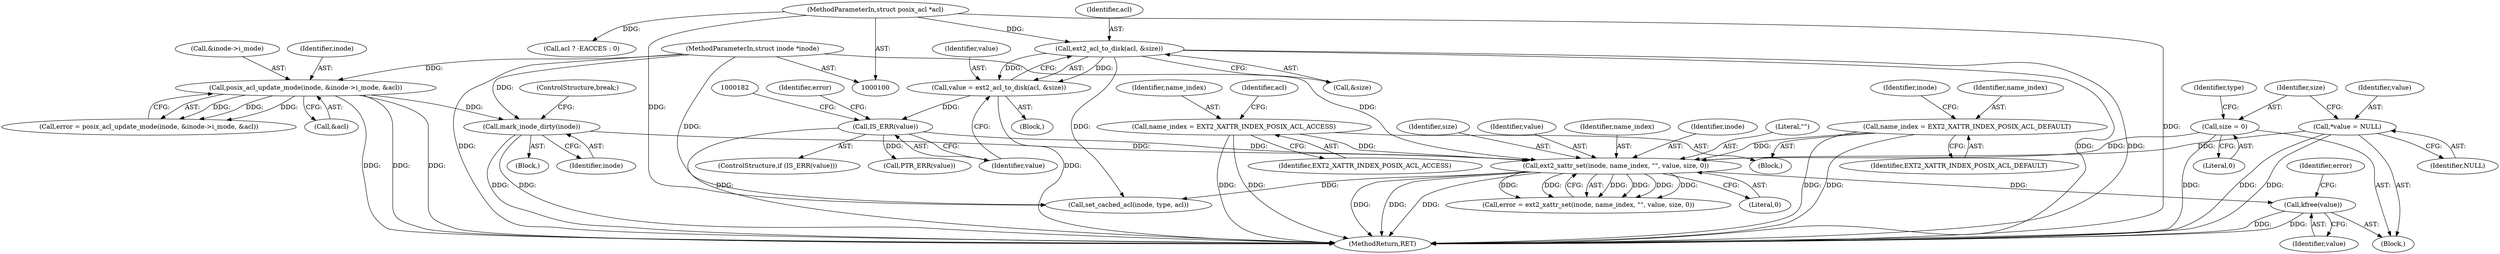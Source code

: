 digraph "0_linux_073931017b49d9458aa351605b43a7e34598caef_2@API" {
"1000194" [label="(Call,kfree(value))"];
"1000187" [label="(Call,ext2_xattr_set(inode, name_index, \"\", value, size, 0))"];
"1000144" [label="(Call,mark_inode_dirty(inode))"];
"1000127" [label="(Call,posix_acl_update_mode(inode, &inode->i_mode, &acl))"];
"1000101" [label="(MethodParameterIn,struct inode *inode)"];
"1000148" [label="(Call,name_index = EXT2_XATTR_INDEX_POSIX_ACL_DEFAULT)"];
"1000119" [label="(Call,name_index = EXT2_XATTR_INDEX_POSIX_ACL_ACCESS)"];
"1000107" [label="(Call,*value = NULL)"];
"1000178" [label="(Call,IS_ERR(value))"];
"1000171" [label="(Call,value = ext2_acl_to_disk(acl, &size))"];
"1000173" [label="(Call,ext2_acl_to_disk(acl, &size))"];
"1000102" [label="(MethodParameterIn,struct posix_acl *acl)"];
"1000111" [label="(Call,size = 0)"];
"1000133" [label="(Call,&acl)"];
"1000173" [label="(Call,ext2_acl_to_disk(acl, &size))"];
"1000190" [label="(Literal,\"\")"];
"1000116" [label="(Identifier,type)"];
"1000124" [label="(Block,)"];
"1000177" [label="(ControlStructure,if (IS_ERR(value)))"];
"1000194" [label="(Call,kfree(value))"];
"1000192" [label="(Identifier,size)"];
"1000128" [label="(Identifier,inode)"];
"1000150" [label="(Identifier,EXT2_XATTR_INDEX_POSIX_ACL_DEFAULT)"];
"1000186" [label="(Identifier,error)"];
"1000123" [label="(Identifier,acl)"];
"1000195" [label="(Identifier,value)"];
"1000125" [label="(Call,error = posix_acl_update_mode(inode, &inode->i_mode, &acl))"];
"1000155" [label="(Identifier,inode)"];
"1000119" [label="(Call,name_index = EXT2_XATTR_INDEX_POSIX_ACL_ACCESS)"];
"1000174" [label="(Identifier,acl)"];
"1000198" [label="(Identifier,error)"];
"1000191" [label="(Identifier,value)"];
"1000120" [label="(Identifier,name_index)"];
"1000187" [label="(Call,ext2_xattr_set(inode, name_index, \"\", value, size, 0))"];
"1000145" [label="(Identifier,inode)"];
"1000129" [label="(Call,&inode->i_mode)"];
"1000171" [label="(Call,value = ext2_acl_to_disk(acl, &size))"];
"1000127" [label="(Call,posix_acl_update_mode(inode, &inode->i_mode, &acl))"];
"1000108" [label="(Identifier,value)"];
"1000178" [label="(Call,IS_ERR(value))"];
"1000144" [label="(Call,mark_inode_dirty(inode))"];
"1000183" [label="(Call,PTR_ERR(value))"];
"1000205" [label="(MethodReturn,RET)"];
"1000117" [label="(Block,)"];
"1000189" [label="(Identifier,name_index)"];
"1000107" [label="(Call,*value = NULL)"];
"1000170" [label="(Block,)"];
"1000146" [label="(ControlStructure,break;)"];
"1000121" [label="(Identifier,EXT2_XATTR_INDEX_POSIX_ACL_ACCESS)"];
"1000112" [label="(Identifier,size)"];
"1000111" [label="(Call,size = 0)"];
"1000101" [label="(MethodParameterIn,struct inode *inode)"];
"1000175" [label="(Call,&size)"];
"1000158" [label="(Call,acl ? -EACCES : 0)"];
"1000148" [label="(Call,name_index = EXT2_XATTR_INDEX_POSIX_ACL_DEFAULT)"];
"1000149" [label="(Identifier,name_index)"];
"1000102" [label="(MethodParameterIn,struct posix_acl *acl)"];
"1000113" [label="(Literal,0)"];
"1000109" [label="(Identifier,NULL)"];
"1000188" [label="(Identifier,inode)"];
"1000172" [label="(Identifier,value)"];
"1000179" [label="(Identifier,value)"];
"1000193" [label="(Literal,0)"];
"1000104" [label="(Block,)"];
"1000185" [label="(Call,error = ext2_xattr_set(inode, name_index, \"\", value, size, 0))"];
"1000199" [label="(Call,set_cached_acl(inode, type, acl))"];
"1000194" -> "1000104"  [label="AST: "];
"1000194" -> "1000195"  [label="CFG: "];
"1000195" -> "1000194"  [label="AST: "];
"1000198" -> "1000194"  [label="CFG: "];
"1000194" -> "1000205"  [label="DDG: "];
"1000194" -> "1000205"  [label="DDG: "];
"1000187" -> "1000194"  [label="DDG: "];
"1000187" -> "1000185"  [label="AST: "];
"1000187" -> "1000193"  [label="CFG: "];
"1000188" -> "1000187"  [label="AST: "];
"1000189" -> "1000187"  [label="AST: "];
"1000190" -> "1000187"  [label="AST: "];
"1000191" -> "1000187"  [label="AST: "];
"1000192" -> "1000187"  [label="AST: "];
"1000193" -> "1000187"  [label="AST: "];
"1000185" -> "1000187"  [label="CFG: "];
"1000187" -> "1000205"  [label="DDG: "];
"1000187" -> "1000205"  [label="DDG: "];
"1000187" -> "1000205"  [label="DDG: "];
"1000187" -> "1000185"  [label="DDG: "];
"1000187" -> "1000185"  [label="DDG: "];
"1000187" -> "1000185"  [label="DDG: "];
"1000187" -> "1000185"  [label="DDG: "];
"1000187" -> "1000185"  [label="DDG: "];
"1000187" -> "1000185"  [label="DDG: "];
"1000144" -> "1000187"  [label="DDG: "];
"1000101" -> "1000187"  [label="DDG: "];
"1000148" -> "1000187"  [label="DDG: "];
"1000119" -> "1000187"  [label="DDG: "];
"1000107" -> "1000187"  [label="DDG: "];
"1000178" -> "1000187"  [label="DDG: "];
"1000111" -> "1000187"  [label="DDG: "];
"1000187" -> "1000199"  [label="DDG: "];
"1000144" -> "1000124"  [label="AST: "];
"1000144" -> "1000145"  [label="CFG: "];
"1000145" -> "1000144"  [label="AST: "];
"1000146" -> "1000144"  [label="CFG: "];
"1000144" -> "1000205"  [label="DDG: "];
"1000144" -> "1000205"  [label="DDG: "];
"1000127" -> "1000144"  [label="DDG: "];
"1000101" -> "1000144"  [label="DDG: "];
"1000127" -> "1000125"  [label="AST: "];
"1000127" -> "1000133"  [label="CFG: "];
"1000128" -> "1000127"  [label="AST: "];
"1000129" -> "1000127"  [label="AST: "];
"1000133" -> "1000127"  [label="AST: "];
"1000125" -> "1000127"  [label="CFG: "];
"1000127" -> "1000205"  [label="DDG: "];
"1000127" -> "1000205"  [label="DDG: "];
"1000127" -> "1000205"  [label="DDG: "];
"1000127" -> "1000125"  [label="DDG: "];
"1000127" -> "1000125"  [label="DDG: "];
"1000127" -> "1000125"  [label="DDG: "];
"1000101" -> "1000127"  [label="DDG: "];
"1000101" -> "1000100"  [label="AST: "];
"1000101" -> "1000205"  [label="DDG: "];
"1000101" -> "1000199"  [label="DDG: "];
"1000148" -> "1000117"  [label="AST: "];
"1000148" -> "1000150"  [label="CFG: "];
"1000149" -> "1000148"  [label="AST: "];
"1000150" -> "1000148"  [label="AST: "];
"1000155" -> "1000148"  [label="CFG: "];
"1000148" -> "1000205"  [label="DDG: "];
"1000148" -> "1000205"  [label="DDG: "];
"1000119" -> "1000117"  [label="AST: "];
"1000119" -> "1000121"  [label="CFG: "];
"1000120" -> "1000119"  [label="AST: "];
"1000121" -> "1000119"  [label="AST: "];
"1000123" -> "1000119"  [label="CFG: "];
"1000119" -> "1000205"  [label="DDG: "];
"1000119" -> "1000205"  [label="DDG: "];
"1000107" -> "1000104"  [label="AST: "];
"1000107" -> "1000109"  [label="CFG: "];
"1000108" -> "1000107"  [label="AST: "];
"1000109" -> "1000107"  [label="AST: "];
"1000112" -> "1000107"  [label="CFG: "];
"1000107" -> "1000205"  [label="DDG: "];
"1000107" -> "1000205"  [label="DDG: "];
"1000178" -> "1000177"  [label="AST: "];
"1000178" -> "1000179"  [label="CFG: "];
"1000179" -> "1000178"  [label="AST: "];
"1000182" -> "1000178"  [label="CFG: "];
"1000186" -> "1000178"  [label="CFG: "];
"1000178" -> "1000205"  [label="DDG: "];
"1000171" -> "1000178"  [label="DDG: "];
"1000178" -> "1000183"  [label="DDG: "];
"1000171" -> "1000170"  [label="AST: "];
"1000171" -> "1000173"  [label="CFG: "];
"1000172" -> "1000171"  [label="AST: "];
"1000173" -> "1000171"  [label="AST: "];
"1000179" -> "1000171"  [label="CFG: "];
"1000171" -> "1000205"  [label="DDG: "];
"1000173" -> "1000171"  [label="DDG: "];
"1000173" -> "1000171"  [label="DDG: "];
"1000173" -> "1000175"  [label="CFG: "];
"1000174" -> "1000173"  [label="AST: "];
"1000175" -> "1000173"  [label="AST: "];
"1000173" -> "1000205"  [label="DDG: "];
"1000173" -> "1000205"  [label="DDG: "];
"1000102" -> "1000173"  [label="DDG: "];
"1000173" -> "1000199"  [label="DDG: "];
"1000102" -> "1000100"  [label="AST: "];
"1000102" -> "1000205"  [label="DDG: "];
"1000102" -> "1000158"  [label="DDG: "];
"1000102" -> "1000199"  [label="DDG: "];
"1000111" -> "1000104"  [label="AST: "];
"1000111" -> "1000113"  [label="CFG: "];
"1000112" -> "1000111"  [label="AST: "];
"1000113" -> "1000111"  [label="AST: "];
"1000116" -> "1000111"  [label="CFG: "];
"1000111" -> "1000205"  [label="DDG: "];
}
